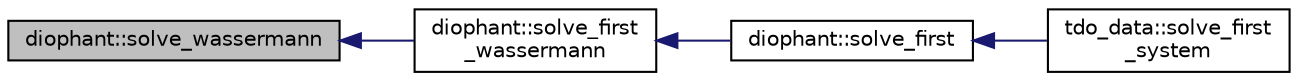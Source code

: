 digraph "diophant::solve_wassermann"
{
  edge [fontname="Helvetica",fontsize="10",labelfontname="Helvetica",labelfontsize="10"];
  node [fontname="Helvetica",fontsize="10",shape=record];
  rankdir="LR";
  Node820 [label="diophant::solve_wassermann",height=0.2,width=0.4,color="black", fillcolor="grey75", style="filled", fontcolor="black"];
  Node820 -> Node821 [dir="back",color="midnightblue",fontsize="10",style="solid",fontname="Helvetica"];
  Node821 [label="diophant::solve_first\l_wassermann",height=0.2,width=0.4,color="black", fillcolor="white", style="filled",URL="$d7/d9c/classdiophant.html#a92637742ec81ffe4d613c355e40bd135"];
  Node821 -> Node822 [dir="back",color="midnightblue",fontsize="10",style="solid",fontname="Helvetica"];
  Node822 [label="diophant::solve_first",height=0.2,width=0.4,color="black", fillcolor="white", style="filled",URL="$d7/d9c/classdiophant.html#accea09665d6f34e067c8f73452ca4ec0"];
  Node822 -> Node823 [dir="back",color="midnightblue",fontsize="10",style="solid",fontname="Helvetica"];
  Node823 [label="tdo_data::solve_first\l_system",height=0.2,width=0.4,color="black", fillcolor="white", style="filled",URL="$dc/d0d/classtdo__data.html#aa62a57bd301396164352018141e4966e"];
}
